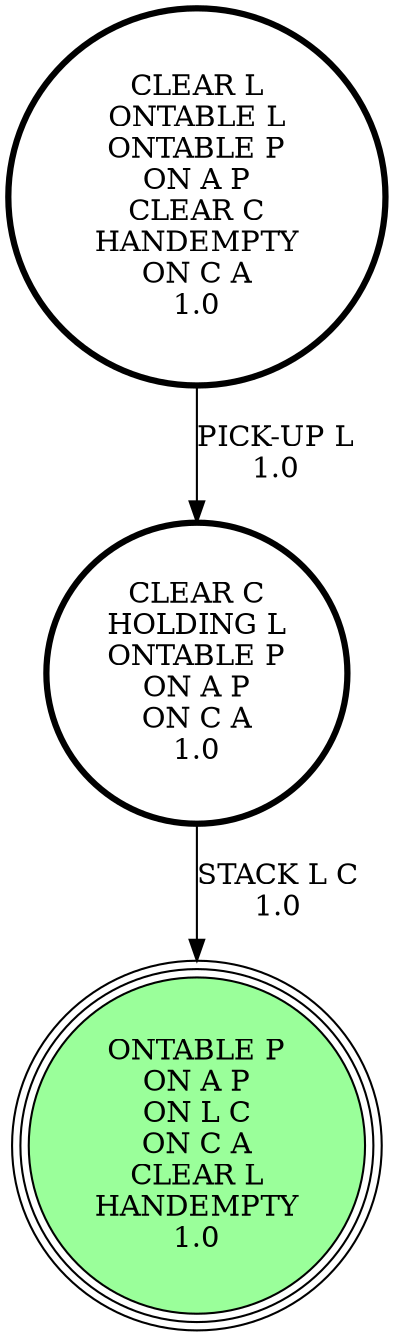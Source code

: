 digraph {
"CLEAR L\nONTABLE L\nONTABLE P\nON A P\nCLEAR C\nHANDEMPTY\nON C A\n1.0\n" -> "CLEAR C\nHOLDING L\nONTABLE P\nON A P\nON C A\n1.0\n"[label="PICK-UP L\n1.0\n"];
"CLEAR C\nHOLDING L\nONTABLE P\nON A P\nON C A\n1.0\n" -> "ONTABLE P\nON A P\nON L C\nON C A\nCLEAR L\nHANDEMPTY\n1.0\n"[label="STACK L C\n1.0\n"];
"ONTABLE P\nON A P\nON L C\nON C A\nCLEAR L\nHANDEMPTY\n1.0\n" [shape=circle, style=filled, fillcolor=palegreen1, peripheries=3];
"CLEAR L\nONTABLE L\nONTABLE P\nON A P\nCLEAR C\nHANDEMPTY\nON C A\n1.0\n" [shape=circle, penwidth=3];
"CLEAR C\nHOLDING L\nONTABLE P\nON A P\nON C A\n1.0\n" [shape=circle, penwidth=3];
"ONTABLE P\nON A P\nON L C\nON C A\nCLEAR L\nHANDEMPTY\n1.0\n" [shape=circle, style=filled, fillcolor=palegreen1, peripheries=3];
}
